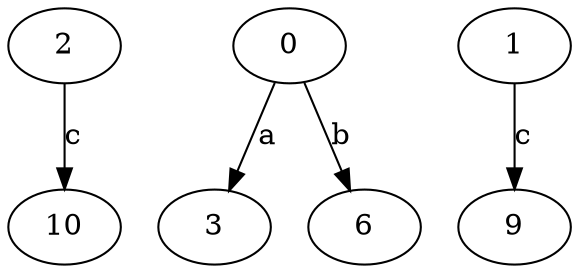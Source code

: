 strict digraph  {
2;
3;
0;
6;
9;
10;
1;
2 -> 10  [label=c];
0 -> 3  [label=a];
0 -> 6  [label=b];
1 -> 9  [label=c];
}
